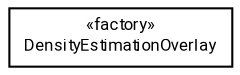 #!/usr/local/bin/dot
#
# Class diagram 
# Generated by UMLGraph version R5_7_2-60-g0e99a6 (http://www.spinellis.gr/umlgraph/)
#

digraph G {
	graph [fontnames="svg"]
	edge [fontname="Roboto",fontsize=7,labelfontname="Roboto",labelfontsize=7,color="black"];
	node [fontname="Roboto",fontcolor="black",fontsize=8,shape=plaintext,margin=0,width=0,height=0];
	nodesep=0.15;
	ranksep=0.25;
	rankdir=LR;
	// de.lmu.ifi.dbs.elki.visualization.visualizers.scatterplot.density.DensityEstimationOverlay
	c189051 [label=<<table title="de.lmu.ifi.dbs.elki.visualization.visualizers.scatterplot.density.DensityEstimationOverlay" border="0" cellborder="1" cellspacing="0" cellpadding="2" href="DensityEstimationOverlay.html" target="_parent">
		<tr><td><table border="0" cellspacing="0" cellpadding="1">
		<tr><td align="center" balign="center"> &#171;factory&#187; </td></tr>
		<tr><td align="center" balign="center"> <font face="Roboto">DensityEstimationOverlay</font> </td></tr>
		</table></td></tr>
		</table>>, URL="DensityEstimationOverlay.html"];
}

